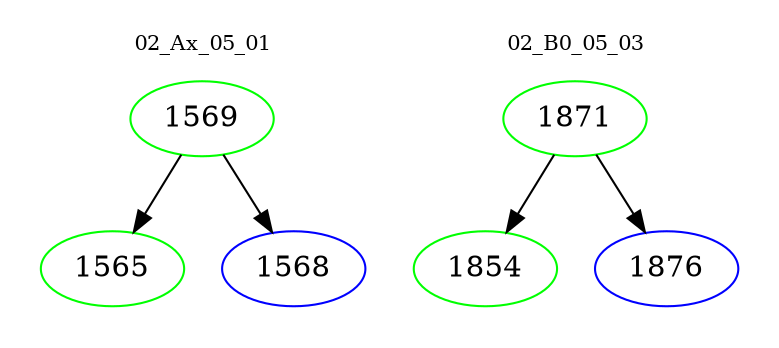 digraph{
subgraph cluster_0 {
color = white
label = "02_Ax_05_01";
fontsize=10;
T0_1569 [label="1569", color="green"]
T0_1569 -> T0_1565 [color="black"]
T0_1565 [label="1565", color="green"]
T0_1569 -> T0_1568 [color="black"]
T0_1568 [label="1568", color="blue"]
}
subgraph cluster_1 {
color = white
label = "02_B0_05_03";
fontsize=10;
T1_1871 [label="1871", color="green"]
T1_1871 -> T1_1854 [color="black"]
T1_1854 [label="1854", color="green"]
T1_1871 -> T1_1876 [color="black"]
T1_1876 [label="1876", color="blue"]
}
}
